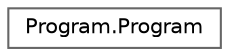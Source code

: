 digraph "Graphical Class Hierarchy"
{
 // INTERACTIVE_SVG=YES
 // LATEX_PDF_SIZE
  bgcolor="transparent";
  edge [fontname=Helvetica,fontsize=10,labelfontname=Helvetica,labelfontsize=10];
  node [fontname=Helvetica,fontsize=10,shape=box,height=0.2,width=0.4];
  rankdir="LR";
  Node0 [label="Program.Program",height=0.2,width=0.4,color="grey40", fillcolor="white", style="filled",URL="$classProgram_1_1Program.html",tooltip=" "];
}
